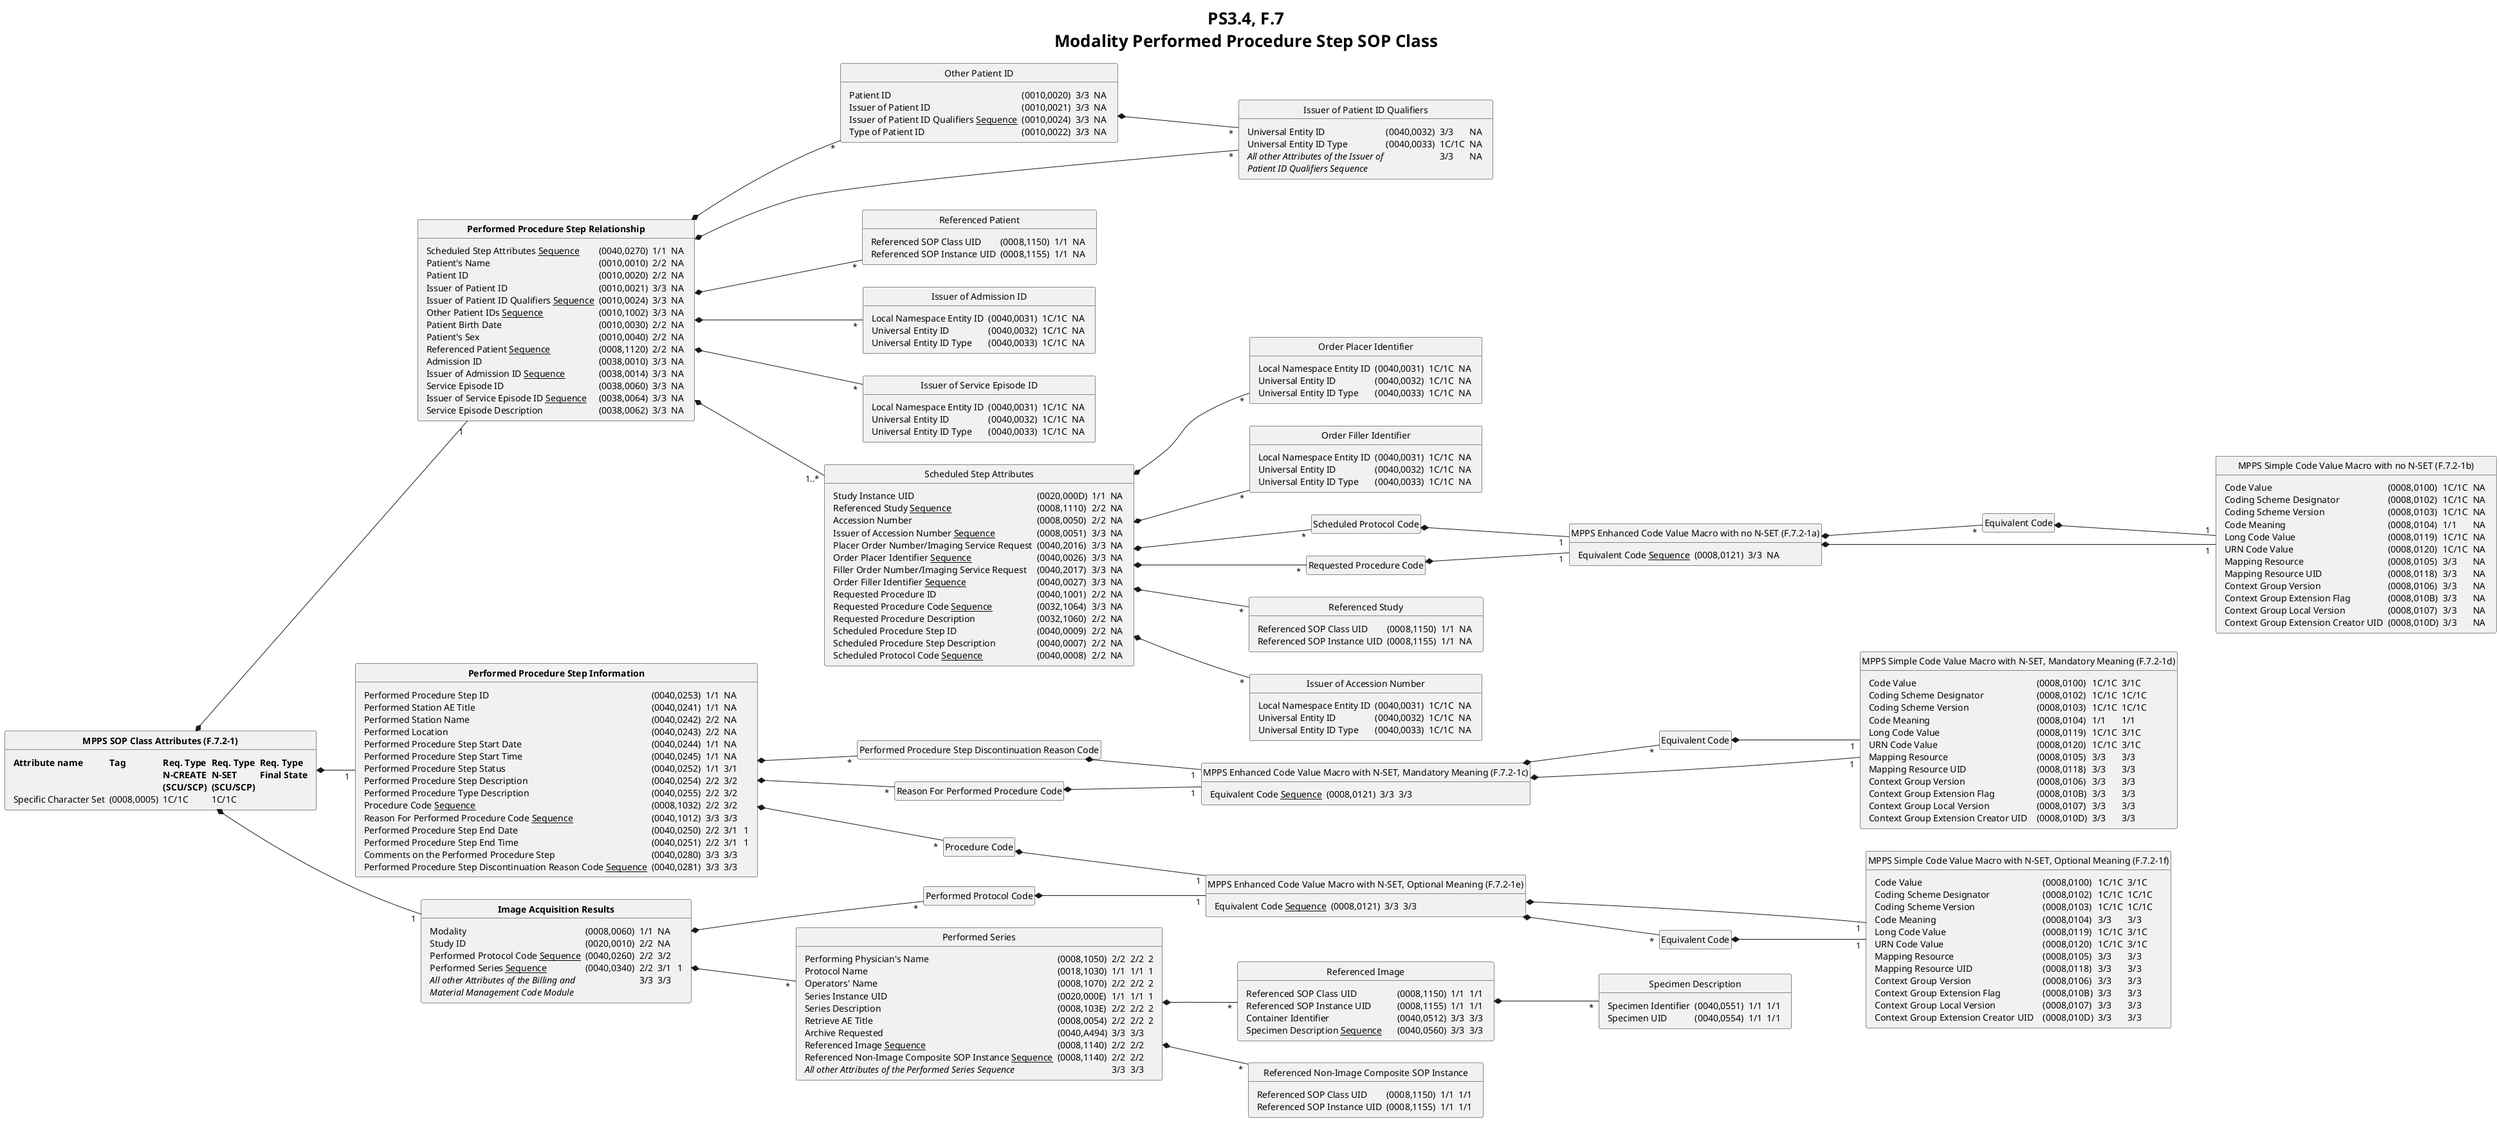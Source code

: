 @startuml
<style>
title {
  HorizontalAlignment center
  Fontsize 26
}
</style>

hide empty members
hide circle
left to right direction
title
  PS3.4, F.7
  Modality Performed Procedure Step SOP Class
end title

  class "<b>MPPS SOP Class Attributes (F.7.2-1)" as mppsa {
  <#transparent,#transparent>| <b>Attribute name | <b>Tag | <b>Req. Type\n <b>N-CREATE\n <b>(SCU/SCP) | <b>Req. Type\n <b>N-SET\n <b>(SCU/SCP) | <b>Req. Type\n <b>Final State |
  | Specific Character Set | (0008,0005) | 1C/1C | 1C/1C | |
  }

  class "<b>Performed Procedure Step Relationship" as ppsr {
  <#transparent,#transparent>| Scheduled Step Attributes <u>Sequence</u> | (0040,0270) | 1/1 | NA | |
  | Patient's Name                                  | (0010,0010) | 2/2 | NA | |
  | Patient ID                                      | (0010,0020) | 2/2 | NA | |
  | Issuer of Patient ID                            | (0010,0021) | 3/3 | NA | |
  | Issuer of Patient ID Qualifiers <u>Sequence</u> | (0010,0024) | 3/3 | NA | |
  | Other Patient IDs <u>Sequence</u>               | (0010,1002) | 3/3 | NA | |
  | Patient Birth Date                              | (0010,0030) | 2/2 | NA | |
  | Patient's Sex                                   | (0010,0040) | 2/2 | NA | |
  | Referenced Patient <u>Sequence</u>              | (0008,1120) | 2/2 | NA | |
  | Admission ID                                    | (0038,0010) | 3/3 | NA | |
  | Issuer of Admission ID <u>Sequence</u>          | (0038,0014) | 3/3 | NA | |
  | Service Episode ID                              | (0038,0060) | 3/3 | NA | |
  | Issuer of Service Episode ID <u>Sequence</u>    | (0038,0064) | 3/3 | NA | |
  | Service Episode Description                     | (0038,0062) | 3/3 | NA | |
  }

  class "Scheduled Step Attributes" as ssa {
  <#transparent,#transparent>| Study Instance UID | (0020,000D) | 1/1 | NA | |
  | Referenced Study <u>Sequence</u>            | (0008,1110) | 2/2 | NA | |
  | Accession Number                            | (0008,0050) | 2/2 | NA | |
  | Issuer of Accession Number <u>Sequence</u>  | (0008,0051) | 3/3 | NA | |
  | Placer Order Number/Imaging Service Request | (0040,2016) | 3/3 | NA | |
  | Order Placer Identifier <u>Sequence</u>     | (0040,0026) | 3/3 | NA | |
  | Filler Order Number/Imaging Service Request | (0040,2017) | 3/3 | NA | |
  | Order Filler Identifier <u>Sequence</u>     | (0040,0027) | 3/3 | NA | |
  | Requested Procedure ID                      | (0040,1001) | 2/2 | NA | |
  | Requested Procedure Code <u>Sequence</u>    | (0032,1064) | 3/3 | NA | |
  | Requested Procedure Description             | (0032,1060) | 2/2 | NA | |
  | Scheduled Procedure Step ID                 | (0040,0009) | 2/2 | NA | |
  | Scheduled Procedure Step Description        | (0040,0007) | 2/2 | NA | |
  | Scheduled Protocol Code <u>Sequence</u>     | (0040,0008) | 2/2 | NA | |
  }

  class "Referenced Study" as rs {
  <#transparent,#transparent>| Referenced SOP Class UID | (0008,1150) | 1/1 | NA | |
  | Referenced SOP Instance UID | (0008,1155) | 1/1 | NA | |
  }

  class "Issuer of Accession Number" as ioan {
  <#transparent,#transparent>| Local Namespace Entity ID | (0040,0031) | 1C/1C | NA | |
  | Universal Entity ID      | (0040,0032) | 1C/1C | NA | |
  | Universal Entity ID Type | (0040,0033) | 1C/1C | NA | |
  }

  class "Order Placer Identifier" as opi {
  <#transparent,#transparent>| Local Namespace Entity ID | (0040,0031) | 1C/1C | NA | |
  | Universal Entity ID      | (0040,0032) | 1C/1C | NA | |
  | Universal Entity ID Type | (0040,0033) | 1C/1C | NA | |
  }

  class "Order Filler Identifier" as ofi {
  <#transparent,#transparent>| Local Namespace Entity ID | (0040,0031) | 1C/1C | NA | |
  | Universal Entity ID      | (0040,0032) | 1C/1C | NA | |
  | Universal Entity ID Type | (0040,0033) | 1C/1C | NA | |
  }

  class "Requested Procedure Code" as rpc {
  }
  
  class "Scheduled Protocol Code" as spc {
  }

  class "Issuer of Patient ID Qualifiers" as iopiq {
  <#transparent,#transparent>| Universal Entity ID | (0040,0032) | 3/3 | NA | |
  | Universal Entity ID Type | (0040,0033) | 1C/1C | NA | |
  | <i>All other Attributes of the Issuer of\n <i>Patient ID Qualifiers Sequence |             | 3/3   | NA | |
  }

  class "Other Patient ID" as opi2 {
  <#transparent,#transparent>| Patient ID           | (0010,0020) | 3/3 | NA | |
  | Issuer of Patient ID                            | (0010,0021) | 3/3 | NA | |
  | Issuer of Patient ID Qualifiers <u>Sequence</u> | (0010,0024) | 3/3 | NA | |
  | Type of Patient ID                              | (0010,0022) | 3/3 | NA | |
  }

  class "Referenced Patient" as rp {
  <#transparent,#transparent>| Referenced SOP Class UID | (0008,1150) | 1/1 | NA | |
  | Referenced SOP Instance UID | (0008,1155) | 1/1 | NA | |
  }

  class "Issuer of Admission ID" as ioai {
  <#transparent,#transparent>| Local Namespace Entity ID | (0040,0031) | 1C/1C | NA | |
  | Universal Entity ID       | (0040,0032) | 1C/1C | NA | |
  | Universal Entity ID Type  | (0040,0033) | 1C/1C | NA | |
  }

  class "Issuer of Service Episode ID" as iosei {
  <#transparent,#transparent>| Local Namespace Entity ID | (0040,0031) | 1C/1C | NA | |
  | Universal Entity ID       | (0040,0032) | 1C/1C | NA | |
  | Universal Entity ID Type  | (0040,0033) | 1C/1C | NA | |
  }

  class "<b>Performed Procedure Step Information" as ppsi {
  <#transparent,#transparent>| Performed Procedure Step ID               | (0040,0253) | 1/1 | NA  |   |
  | Performed Station AE Title                                           | (0040,0241) | 1/1 | NA  |   |
  | Performed Station Name                                               | (0040,0242) | 2/2 | NA  |   |
  | Performed Location                                                   | (0040,0243) | 2/2 | NA  |   |
  | Performed Procedure Step Start Date                                  | (0040,0244) | 1/1 | NA  |   |
  | Performed Procedure Step Start Time                                  | (0040,0245) | 1/1 | NA  |   |
  | Performed Procedure Step Status                                      | (0040,0252) | 1/1 | 3/1 |   |
  | Performed Procedure Step Description                                 | (0040,0254) | 2/2 | 3/2 |   |
  | Performed Procedure Type Description                                 | (0040,0255) | 2/2 | 3/2 |   |
  | Procedure Code <u>Sequence</u>                                       | (0008,1032) | 2/2 | 3/2 |   |
  | Reason For Performed Procedure Code <u>Sequence</u>                  | (0040,1012) | 3/3 | 3/3 |   |
  | Performed Procedure Step End Date                                    | (0040,0250) | 2/2 | 3/1 | 1 |
  | Performed Procedure Step End Time                                    | (0040,0251) | 2/2 | 3/1 | 1 |
  | Comments on the Performed Procedure Step                             | (0040,0280) | 3/3 | 3/3 |   |
  | Performed Procedure Step Discontinuation Reason Code <u>Sequence</u> | (0040,0281) | 3/3 | 3/3 |   |
  }

  class "Procedure Code" as pc {
  }

  class "Reason For Performed Procedure Code" as rfppc {
  }

  class "Performed Procedure Step Discontinuation Reason Code" as ppsdrc {
  }

  class "<b>Image Acquisition Results" as iar {
  <#transparent,#transparent>| Modality     | (0008,0060) | 1/1 | NA  |   |
  | Study ID                                | (0020,0010) | 2/2 | NA  |   |
  | Performed Protocol Code <u>Sequence</u> | (0040,0260) | 2/2 | 3/2 |   |
  | Performed Series <u>Sequence</u>        | (0040,0340) | 2/2 | 3/1 | 1 |
  | <i>All other Attributes of the Billing and\n <i>Material Management Code Module |             | 3/3 | 3/3 |   |
  }

  class "Performed Protocol Code" as ppc {
  }

  class "Performed Series" as ps {
  <#transparent,#transparent>| Performing Physician's Name      | (0008,1050) | 2/2 | 2/2 | 2 |
  | Protocol Name                                               | (0018,1030) | 1/1 | 1/1 | 1 |
  | Operators' Name                                             | (0008,1070) | 2/2 | 2/2 | 2 |
  | Series Instance UID                                         | (0020,000E) | 1/1 | 1/1 | 1 |
  | Series Description                                          | (0008,103E) | 2/2 | 2/2 | 2 |
  | Retrieve AE Title                                           | (0008,0054) | 2/2 | 2/2 | 2 |
  | Archive Requested                                           | (0040,A494) | 3/3 | 3/3 |   |
  | Referenced Image <u>Sequence</u>                            | (0008,1140) | 2/2 | 2/2 |   |
  | Referenced Non-Image Composite SOP Instance <u>Sequence</u> | (0008,1140) | 2/2 | 2/2 |   |
  | <i>All other Attributes of the Performed Series Sequence    | | 3/3 | 3/3 |   |
  }
  
  class "Referenced Image" as ri {
  <#transparent,#transparent>| Referenced SOP Class UID | (0008,1150) | 1/1 | 1/1 | |
  | Referenced SOP Instance UID          | (0008,1155) | 1/1 | 1/1 | |
  | Container Identifier                 | (0040,0512) | 3/3 | 3/3 | |
  | Specimen Description <u>Sequence</u> | (0040,0560) | 3/3 | 3/3 | |
  }

  class "Specimen Description" as sd {
  <#transparent,#transparent>| Specimen Identifier | (0040,0551) | 1/1 | 1/1 | |
  | Specimen UID | (0040,0554) | 1/1 | 1/1 | |
  }

  class "Referenced Non-Image Composite SOP Instance" as rnicsi {
  <#transparent,#transparent>| Referenced SOP Class UID | (0008,1150) | 1/1 | 1/1 | |
  | Referenced SOP Instance UID | (0008,1155) | 1/1 | 1/1 | |
  }

  class "MPPS Enhanced Code Value Macro with no N-SET (F.7.2-1a)" as a {
  <#transparent,#transparent>| Equivalent Code <u>Sequence</u> | (0008,0121) | 3/3 | NA | |
  }

' ===============================

  class "Equivalent Code" as ec {
  }
  
  class "MPPS Simple Code Value Macro with no N-SET (F.7.2-1b)" as b {
  <#transparent,#transparent>| Code Value | (0008,0100) | 1C/1C | NA | |
  | Coding Scheme Designator            | (0008,0102) | 1C/1C | NA | |
  | Coding Scheme Version               | (0008,0103) | 1C/1C | NA | |
  | Code Meaning                        | (0008,0104) | 1/1   | NA | |
  | Long Code Value                     | (0008,0119) | 1C/1C | NA | |
  | URN Code Value                      | (0008,0120) | 1C/1C | NA | |
  | Mapping Resource                    | (0008,0105) | 3/3   | NA | |
  | Mapping Resource UID                | (0008,0118) | 3/3   | NA | |
  | Context Group Version               | (0008,0106) | 3/3   | NA | |
  | Context Group Extension Flag        | (0008,010B) | 3/3   | NA | |
  | Context Group Local Version         | (0008,0107) | 3/3   | NA | |
  | Context Group Extension Creator UID | (0008,010D) | 3/3   | NA | |
  }

  class "MPPS Enhanced Code Value Macro with N-SET, Mandatory Meaning (F.7.2-1c)" as c {
  <#transparent,#transparent>| Equivalent Code <u>Sequence</u> | (0008,0121) | 3/3 | 3/3 | |
  }

  class "Equivalent Code" as ec2 {
  }

  class "MPPS Simple Code Value Macro with N-SET, Mandatory Meaning (F.7.2-1d)" as d {
  <#transparent,#transparent>| Code Value | (0008,0100) | 1C/1C | 3/1C  | |
  | Coding Scheme Designator              | (0008,0102) | 1C/1C | 1C/1C | |
  | Coding Scheme Version                 | (0008,0103) | 1C/1C | 1C/1C | |
  | Code Meaning                          | (0008,0104) | 1/1   | 1/1   | |
  | Long Code Value                       | (0008,0119) | 1C/1C | 3/1C  | |
  | URN Code Value                        | (0008,0120) | 1C/1C | 3/1C  | |
  | Mapping Resource                      | (0008,0105) | 3/3   | 3/3   | |
  | Mapping Resource UID                  | (0008,0118) | 3/3   | 3/3   | |
  | Context Group Version                 | (0008,0106) | 3/3   | 3/3   | |
  | Context Group Extension Flag          | (0008,010B) | 3/3   | 3/3   | |
  | Context Group Local Version           | (0008,0107) | 3/3   | 3/3   | |
  | Context Group Extension Creator UID   | (0008,010D) | 3/3   | 3/3   | |
  }

  class "MPPS Enhanced Code Value Macro with N-SET, Optional Meaning (F.7.2-1e)" as e {
  <#transparent,#transparent>| Equivalent Code <u>Sequence</u> | (0008,0121) | 3/3 | 3/3 | |
  }

  class "Equivalent Code" as ec3 {
  }

  class "MPPS Simple Code Value Macro with N-SET, Optional Meaning (F.7.2-1f)" as f {
  <#transparent,#transparent>| Code Value | (0008,0100) | 1C/1C | 3/1C  | |
  | Coding Scheme Designator              | (0008,0102) | 1C/1C | 1C/1C | |
  | Coding Scheme Version                 | (0008,0103) | 1C/1C | 1C/1C | |
  | Code Meaning                          | (0008,0104) | 3/3   | 3/3   | |
  | Long Code Value                       | (0008,0119) | 1C/1C | 3/1C  | |
  | URN Code Value                        | (0008,0120) | 1C/1C | 3/1C  | |
  | Mapping Resource                      | (0008,0105) | 3/3   | 3/3   | |
  | Mapping Resource UID                  | (0008,0118) | 3/3   | 3/3   | |
  | Context Group Version                 | (0008,0106) | 3/3   | 3/3   | |
  | Context Group Extension Flag          | (0008,010B) | 3/3   | 3/3   | |
  | Context Group Local Version           | (0008,0107) | 3/3   | 3/3   | |
  | Context Group Extension Creator UID   | (0008,010D) | 3/3   | 3/3   | |
  }

' =====================

  mppsa  *-- "1" ppsr
  mppsa  *-- "1" ppsi
  mppsa  *-- "1" iar
  ppsr   *-- "1..*" ssa
  ppsr   *-- "*" iopiq
  ppsr   *-- "*" opi2
  ppsr   *-- "*" rp
  ppsr   *-- "*" ioai
  ppsr   *-- "*" iosei
  ssa    *-- "*" rs
  ssa    *-- "*" ioan
  ssa    *-- "*" opi
  ssa    *-- "*" ofi
  ssa    *-- "*" rpc
  ssa    *-- "*" spc
  rpc    *-- "1" a
  spc    *-- "1" a
  a      *-- "1" b
  a      *-- "*" ec
  ec     *-- "1" b
  opi2   *-- "*" iopiq
  ppsi   *-- "*" pc
  ppsi   *-- "*" rfppc
  ppsi   *-- "*" ppsdrc
  iar    *-- "*" ppc
  iar    *-- "*" ps
  ps     *-- "*" ri
  ps     *-- "*" rnicsi
  ri     *-- "*" sd
  rfppc  *-- "1" c
  c      *-- "1" d
  c      *-- "*" ec2
  ec2    *-- "1" d
  ppsdrc *-- "1" c
  ppc    *-- "1" e
  pc     *-- "1" e
  e      *-- "1" f
  e      *-- "*" ec3
  ec3    *-- "1" f

@enduml